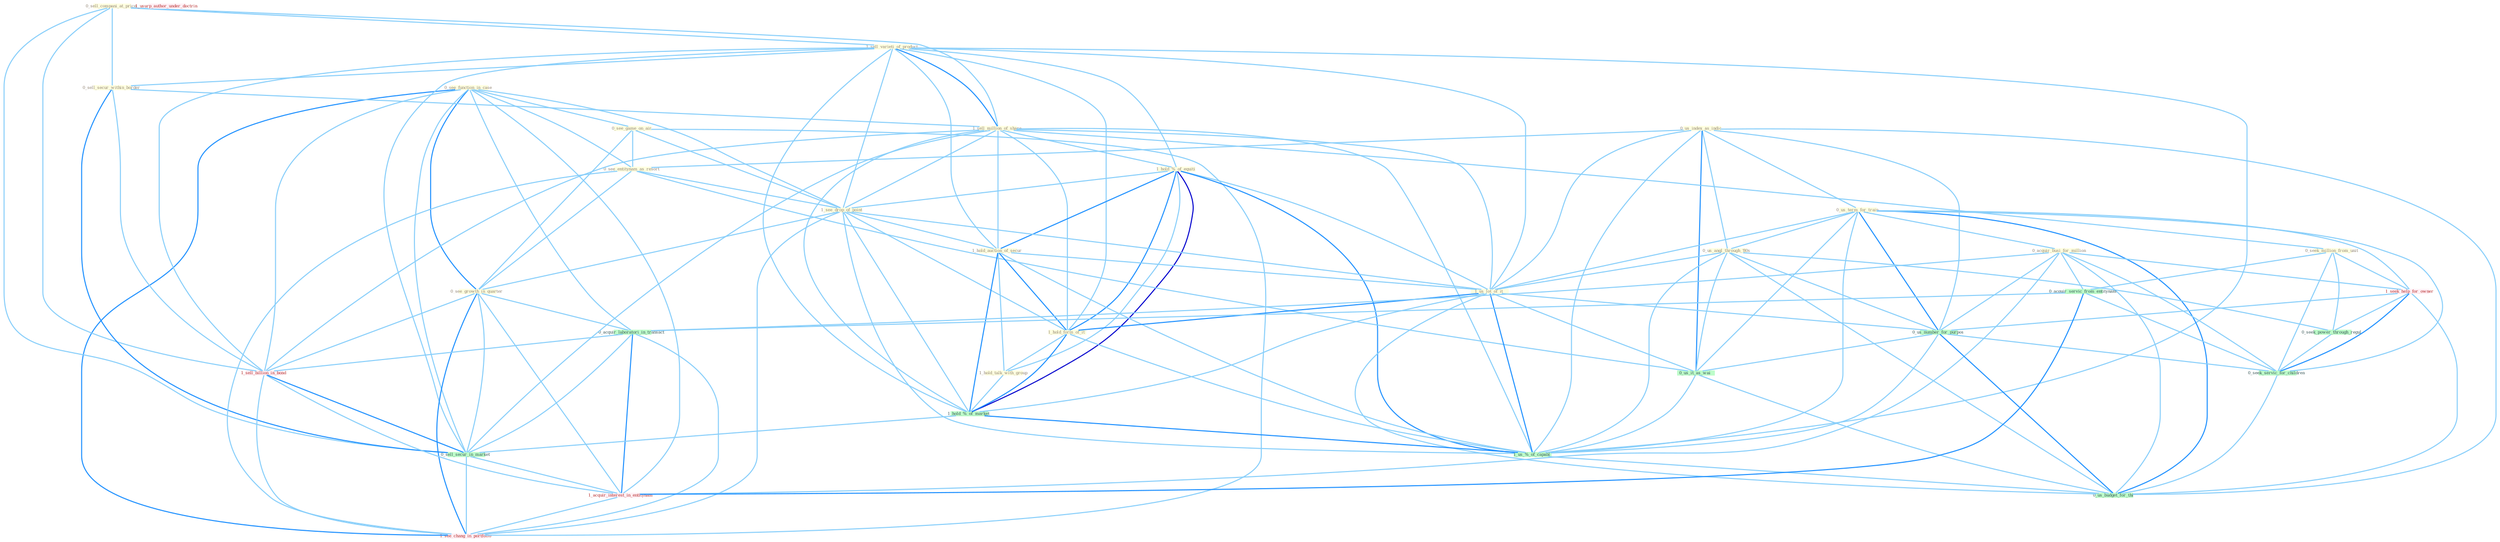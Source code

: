 Graph G{ 
    node
    [shape=polygon,style=filled,width=.5,height=.06,color="#BDFCC9",fixedsize=true,fontsize=4,
    fontcolor="#2f4f4f"];
    {node
    [color="#ffffe0", fontcolor="#8b7d6b"] "0_see_function_in_case " "0_sell_compani_at_price " "0_us_index_as_indic " "0_see_game_on_air " "1_sell_varieti_of_product " "0_sell_secur_within_border " "1_sell_million_of_share " "1_hold_%_of_equiti " "0_see_entitynam_as_resort " "1_see_drop_of_point " "0_us_term_for_train " "0_see_growth_in_quarter " "1_hold_auction_of_secur " "0_us_angl_through_'80s " "1_us_lot_of_it " "1_hold_form_of_it " "0_acquir_busi_for_million " "0_seek_million_from_unit " "1_hold_talk_with_group "}
{node [color="#fff0f5", fontcolor="#b22222"] "1_seek_help_for_owner " "1_sell_billion_in_bond " "1_usurp_author_under_doctrin " "1_acquir_interest_in_entitynam " "1_see_chang_in_portfolio "}
edge [color="#B0E2FF"];

	"0_see_function_in_case " -- "0_see_game_on_air " [w="1", color="#87cefa" ];
	"0_see_function_in_case " -- "0_see_entitynam_as_resort " [w="1", color="#87cefa" ];
	"0_see_function_in_case " -- "1_see_drop_of_point " [w="1", color="#87cefa" ];
	"0_see_function_in_case " -- "0_see_growth_in_quarter " [w="2", color="#1e90ff" , len=0.8];
	"0_see_function_in_case " -- "0_acquir_laboratori_in_transact " [w="1", color="#87cefa" ];
	"0_see_function_in_case " -- "1_sell_billion_in_bond " [w="1", color="#87cefa" ];
	"0_see_function_in_case " -- "0_sell_secur_in_market " [w="1", color="#87cefa" ];
	"0_see_function_in_case " -- "1_acquir_interest_in_entitynam " [w="1", color="#87cefa" ];
	"0_see_function_in_case " -- "1_see_chang_in_portfolio " [w="2", color="#1e90ff" , len=0.8];
	"0_sell_compani_at_price " -- "1_sell_varieti_of_product " [w="1", color="#87cefa" ];
	"0_sell_compani_at_price " -- "0_sell_secur_within_border " [w="1", color="#87cefa" ];
	"0_sell_compani_at_price " -- "1_sell_million_of_share " [w="1", color="#87cefa" ];
	"0_sell_compani_at_price " -- "1_sell_billion_in_bond " [w="1", color="#87cefa" ];
	"0_sell_compani_at_price " -- "0_sell_secur_in_market " [w="1", color="#87cefa" ];
	"0_us_index_as_indic " -- "0_see_entitynam_as_resort " [w="1", color="#87cefa" ];
	"0_us_index_as_indic " -- "0_us_term_for_train " [w="1", color="#87cefa" ];
	"0_us_index_as_indic " -- "0_us_angl_through_'80s " [w="1", color="#87cefa" ];
	"0_us_index_as_indic " -- "1_us_lot_of_it " [w="1", color="#87cefa" ];
	"0_us_index_as_indic " -- "0_us_number_for_purpos " [w="1", color="#87cefa" ];
	"0_us_index_as_indic " -- "0_us_it_as_wai " [w="2", color="#1e90ff" , len=0.8];
	"0_us_index_as_indic " -- "1_us_%_of_capabl " [w="1", color="#87cefa" ];
	"0_us_index_as_indic " -- "0_us_budget_for_thi " [w="1", color="#87cefa" ];
	"0_see_game_on_air " -- "0_see_entitynam_as_resort " [w="1", color="#87cefa" ];
	"0_see_game_on_air " -- "1_see_drop_of_point " [w="1", color="#87cefa" ];
	"0_see_game_on_air " -- "0_see_growth_in_quarter " [w="1", color="#87cefa" ];
	"0_see_game_on_air " -- "1_see_chang_in_portfolio " [w="1", color="#87cefa" ];
	"1_sell_varieti_of_product " -- "0_sell_secur_within_border " [w="1", color="#87cefa" ];
	"1_sell_varieti_of_product " -- "1_sell_million_of_share " [w="2", color="#1e90ff" , len=0.8];
	"1_sell_varieti_of_product " -- "1_hold_%_of_equiti " [w="1", color="#87cefa" ];
	"1_sell_varieti_of_product " -- "1_see_drop_of_point " [w="1", color="#87cefa" ];
	"1_sell_varieti_of_product " -- "1_hold_auction_of_secur " [w="1", color="#87cefa" ];
	"1_sell_varieti_of_product " -- "1_us_lot_of_it " [w="1", color="#87cefa" ];
	"1_sell_varieti_of_product " -- "1_hold_form_of_it " [w="1", color="#87cefa" ];
	"1_sell_varieti_of_product " -- "1_hold_%_of_market " [w="1", color="#87cefa" ];
	"1_sell_varieti_of_product " -- "1_sell_billion_in_bond " [w="1", color="#87cefa" ];
	"1_sell_varieti_of_product " -- "1_us_%_of_capabl " [w="1", color="#87cefa" ];
	"1_sell_varieti_of_product " -- "0_sell_secur_in_market " [w="1", color="#87cefa" ];
	"0_sell_secur_within_border " -- "1_sell_million_of_share " [w="1", color="#87cefa" ];
	"0_sell_secur_within_border " -- "1_sell_billion_in_bond " [w="1", color="#87cefa" ];
	"0_sell_secur_within_border " -- "0_sell_secur_in_market " [w="2", color="#1e90ff" , len=0.8];
	"1_sell_million_of_share " -- "1_hold_%_of_equiti " [w="1", color="#87cefa" ];
	"1_sell_million_of_share " -- "1_see_drop_of_point " [w="1", color="#87cefa" ];
	"1_sell_million_of_share " -- "1_hold_auction_of_secur " [w="1", color="#87cefa" ];
	"1_sell_million_of_share " -- "1_us_lot_of_it " [w="1", color="#87cefa" ];
	"1_sell_million_of_share " -- "1_hold_form_of_it " [w="1", color="#87cefa" ];
	"1_sell_million_of_share " -- "0_seek_million_from_unit " [w="1", color="#87cefa" ];
	"1_sell_million_of_share " -- "1_hold_%_of_market " [w="1", color="#87cefa" ];
	"1_sell_million_of_share " -- "1_sell_billion_in_bond " [w="1", color="#87cefa" ];
	"1_sell_million_of_share " -- "1_us_%_of_capabl " [w="1", color="#87cefa" ];
	"1_sell_million_of_share " -- "0_sell_secur_in_market " [w="1", color="#87cefa" ];
	"1_hold_%_of_equiti " -- "1_see_drop_of_point " [w="1", color="#87cefa" ];
	"1_hold_%_of_equiti " -- "1_hold_auction_of_secur " [w="2", color="#1e90ff" , len=0.8];
	"1_hold_%_of_equiti " -- "1_us_lot_of_it " [w="1", color="#87cefa" ];
	"1_hold_%_of_equiti " -- "1_hold_form_of_it " [w="2", color="#1e90ff" , len=0.8];
	"1_hold_%_of_equiti " -- "1_hold_talk_with_group " [w="1", color="#87cefa" ];
	"1_hold_%_of_equiti " -- "1_hold_%_of_market " [w="3", color="#0000cd" , len=0.6];
	"1_hold_%_of_equiti " -- "1_us_%_of_capabl " [w="2", color="#1e90ff" , len=0.8];
	"0_see_entitynam_as_resort " -- "1_see_drop_of_point " [w="1", color="#87cefa" ];
	"0_see_entitynam_as_resort " -- "0_see_growth_in_quarter " [w="1", color="#87cefa" ];
	"0_see_entitynam_as_resort " -- "0_us_it_as_wai " [w="1", color="#87cefa" ];
	"0_see_entitynam_as_resort " -- "1_see_chang_in_portfolio " [w="1", color="#87cefa" ];
	"1_see_drop_of_point " -- "0_see_growth_in_quarter " [w="1", color="#87cefa" ];
	"1_see_drop_of_point " -- "1_hold_auction_of_secur " [w="1", color="#87cefa" ];
	"1_see_drop_of_point " -- "1_us_lot_of_it " [w="1", color="#87cefa" ];
	"1_see_drop_of_point " -- "1_hold_form_of_it " [w="1", color="#87cefa" ];
	"1_see_drop_of_point " -- "1_hold_%_of_market " [w="1", color="#87cefa" ];
	"1_see_drop_of_point " -- "1_us_%_of_capabl " [w="1", color="#87cefa" ];
	"1_see_drop_of_point " -- "1_see_chang_in_portfolio " [w="1", color="#87cefa" ];
	"0_us_term_for_train " -- "0_us_angl_through_'80s " [w="1", color="#87cefa" ];
	"0_us_term_for_train " -- "1_us_lot_of_it " [w="1", color="#87cefa" ];
	"0_us_term_for_train " -- "0_acquir_busi_for_million " [w="1", color="#87cefa" ];
	"0_us_term_for_train " -- "1_seek_help_for_owner " [w="1", color="#87cefa" ];
	"0_us_term_for_train " -- "0_us_number_for_purpos " [w="2", color="#1e90ff" , len=0.8];
	"0_us_term_for_train " -- "0_us_it_as_wai " [w="1", color="#87cefa" ];
	"0_us_term_for_train " -- "1_us_%_of_capabl " [w="1", color="#87cefa" ];
	"0_us_term_for_train " -- "0_seek_servic_for_children " [w="1", color="#87cefa" ];
	"0_us_term_for_train " -- "0_us_budget_for_thi " [w="2", color="#1e90ff" , len=0.8];
	"0_see_growth_in_quarter " -- "0_acquir_laboratori_in_transact " [w="1", color="#87cefa" ];
	"0_see_growth_in_quarter " -- "1_sell_billion_in_bond " [w="1", color="#87cefa" ];
	"0_see_growth_in_quarter " -- "0_sell_secur_in_market " [w="1", color="#87cefa" ];
	"0_see_growth_in_quarter " -- "1_acquir_interest_in_entitynam " [w="1", color="#87cefa" ];
	"0_see_growth_in_quarter " -- "1_see_chang_in_portfolio " [w="2", color="#1e90ff" , len=0.8];
	"1_hold_auction_of_secur " -- "1_us_lot_of_it " [w="1", color="#87cefa" ];
	"1_hold_auction_of_secur " -- "1_hold_form_of_it " [w="2", color="#1e90ff" , len=0.8];
	"1_hold_auction_of_secur " -- "1_hold_talk_with_group " [w="1", color="#87cefa" ];
	"1_hold_auction_of_secur " -- "1_hold_%_of_market " [w="2", color="#1e90ff" , len=0.8];
	"1_hold_auction_of_secur " -- "1_us_%_of_capabl " [w="1", color="#87cefa" ];
	"0_us_angl_through_'80s " -- "1_us_lot_of_it " [w="1", color="#87cefa" ];
	"0_us_angl_through_'80s " -- "0_seek_power_through_regul " [w="1", color="#87cefa" ];
	"0_us_angl_through_'80s " -- "0_us_number_for_purpos " [w="1", color="#87cefa" ];
	"0_us_angl_through_'80s " -- "0_us_it_as_wai " [w="1", color="#87cefa" ];
	"0_us_angl_through_'80s " -- "1_us_%_of_capabl " [w="1", color="#87cefa" ];
	"0_us_angl_through_'80s " -- "0_us_budget_for_thi " [w="1", color="#87cefa" ];
	"1_us_lot_of_it " -- "1_hold_form_of_it " [w="2", color="#1e90ff" , len=0.8];
	"1_us_lot_of_it " -- "1_hold_%_of_market " [w="1", color="#87cefa" ];
	"1_us_lot_of_it " -- "0_us_number_for_purpos " [w="1", color="#87cefa" ];
	"1_us_lot_of_it " -- "0_us_it_as_wai " [w="1", color="#87cefa" ];
	"1_us_lot_of_it " -- "1_us_%_of_capabl " [w="2", color="#1e90ff" , len=0.8];
	"1_us_lot_of_it " -- "0_us_budget_for_thi " [w="1", color="#87cefa" ];
	"1_hold_form_of_it " -- "1_hold_talk_with_group " [w="1", color="#87cefa" ];
	"1_hold_form_of_it " -- "1_hold_%_of_market " [w="2", color="#1e90ff" , len=0.8];
	"1_hold_form_of_it " -- "1_us_%_of_capabl " [w="1", color="#87cefa" ];
	"0_acquir_busi_for_million " -- "1_seek_help_for_owner " [w="1", color="#87cefa" ];
	"0_acquir_busi_for_million " -- "0_acquir_servic_from_entitynam " [w="1", color="#87cefa" ];
	"0_acquir_busi_for_million " -- "0_us_number_for_purpos " [w="1", color="#87cefa" ];
	"0_acquir_busi_for_million " -- "0_acquir_laboratori_in_transact " [w="1", color="#87cefa" ];
	"0_acquir_busi_for_million " -- "1_acquir_interest_in_entitynam " [w="1", color="#87cefa" ];
	"0_acquir_busi_for_million " -- "0_seek_servic_for_children " [w="1", color="#87cefa" ];
	"0_acquir_busi_for_million " -- "0_us_budget_for_thi " [w="1", color="#87cefa" ];
	"0_seek_million_from_unit " -- "1_seek_help_for_owner " [w="1", color="#87cefa" ];
	"0_seek_million_from_unit " -- "0_acquir_servic_from_entitynam " [w="1", color="#87cefa" ];
	"0_seek_million_from_unit " -- "0_seek_power_through_regul " [w="1", color="#87cefa" ];
	"0_seek_million_from_unit " -- "0_seek_servic_for_children " [w="1", color="#87cefa" ];
	"1_hold_talk_with_group " -- "1_hold_%_of_market " [w="1", color="#87cefa" ];
	"1_seek_help_for_owner " -- "0_seek_power_through_regul " [w="1", color="#87cefa" ];
	"1_seek_help_for_owner " -- "0_us_number_for_purpos " [w="1", color="#87cefa" ];
	"1_seek_help_for_owner " -- "0_seek_servic_for_children " [w="2", color="#1e90ff" , len=0.8];
	"1_seek_help_for_owner " -- "0_us_budget_for_thi " [w="1", color="#87cefa" ];
	"0_acquir_servic_from_entitynam " -- "0_acquir_laboratori_in_transact " [w="1", color="#87cefa" ];
	"0_acquir_servic_from_entitynam " -- "1_acquir_interest_in_entitynam " [w="2", color="#1e90ff" , len=0.8];
	"0_acquir_servic_from_entitynam " -- "0_seek_servic_for_children " [w="1", color="#87cefa" ];
	"1_hold_%_of_market " -- "1_us_%_of_capabl " [w="2", color="#1e90ff" , len=0.8];
	"1_hold_%_of_market " -- "0_sell_secur_in_market " [w="1", color="#87cefa" ];
	"0_seek_power_through_regul " -- "0_seek_servic_for_children " [w="1", color="#87cefa" ];
	"0_us_number_for_purpos " -- "0_us_it_as_wai " [w="1", color="#87cefa" ];
	"0_us_number_for_purpos " -- "1_us_%_of_capabl " [w="1", color="#87cefa" ];
	"0_us_number_for_purpos " -- "0_seek_servic_for_children " [w="1", color="#87cefa" ];
	"0_us_number_for_purpos " -- "0_us_budget_for_thi " [w="2", color="#1e90ff" , len=0.8];
	"0_acquir_laboratori_in_transact " -- "1_sell_billion_in_bond " [w="1", color="#87cefa" ];
	"0_acquir_laboratori_in_transact " -- "0_sell_secur_in_market " [w="1", color="#87cefa" ];
	"0_acquir_laboratori_in_transact " -- "1_acquir_interest_in_entitynam " [w="2", color="#1e90ff" , len=0.8];
	"0_acquir_laboratori_in_transact " -- "1_see_chang_in_portfolio " [w="1", color="#87cefa" ];
	"1_sell_billion_in_bond " -- "0_sell_secur_in_market " [w="2", color="#1e90ff" , len=0.8];
	"1_sell_billion_in_bond " -- "1_acquir_interest_in_entitynam " [w="1", color="#87cefa" ];
	"1_sell_billion_in_bond " -- "1_see_chang_in_portfolio " [w="1", color="#87cefa" ];
	"0_us_it_as_wai " -- "1_us_%_of_capabl " [w="1", color="#87cefa" ];
	"0_us_it_as_wai " -- "0_us_budget_for_thi " [w="1", color="#87cefa" ];
	"1_us_%_of_capabl " -- "0_us_budget_for_thi " [w="1", color="#87cefa" ];
	"0_sell_secur_in_market " -- "1_acquir_interest_in_entitynam " [w="1", color="#87cefa" ];
	"0_sell_secur_in_market " -- "1_see_chang_in_portfolio " [w="1", color="#87cefa" ];
	"1_acquir_interest_in_entitynam " -- "1_see_chang_in_portfolio " [w="1", color="#87cefa" ];
	"0_seek_servic_for_children " -- "0_us_budget_for_thi " [w="1", color="#87cefa" ];
}